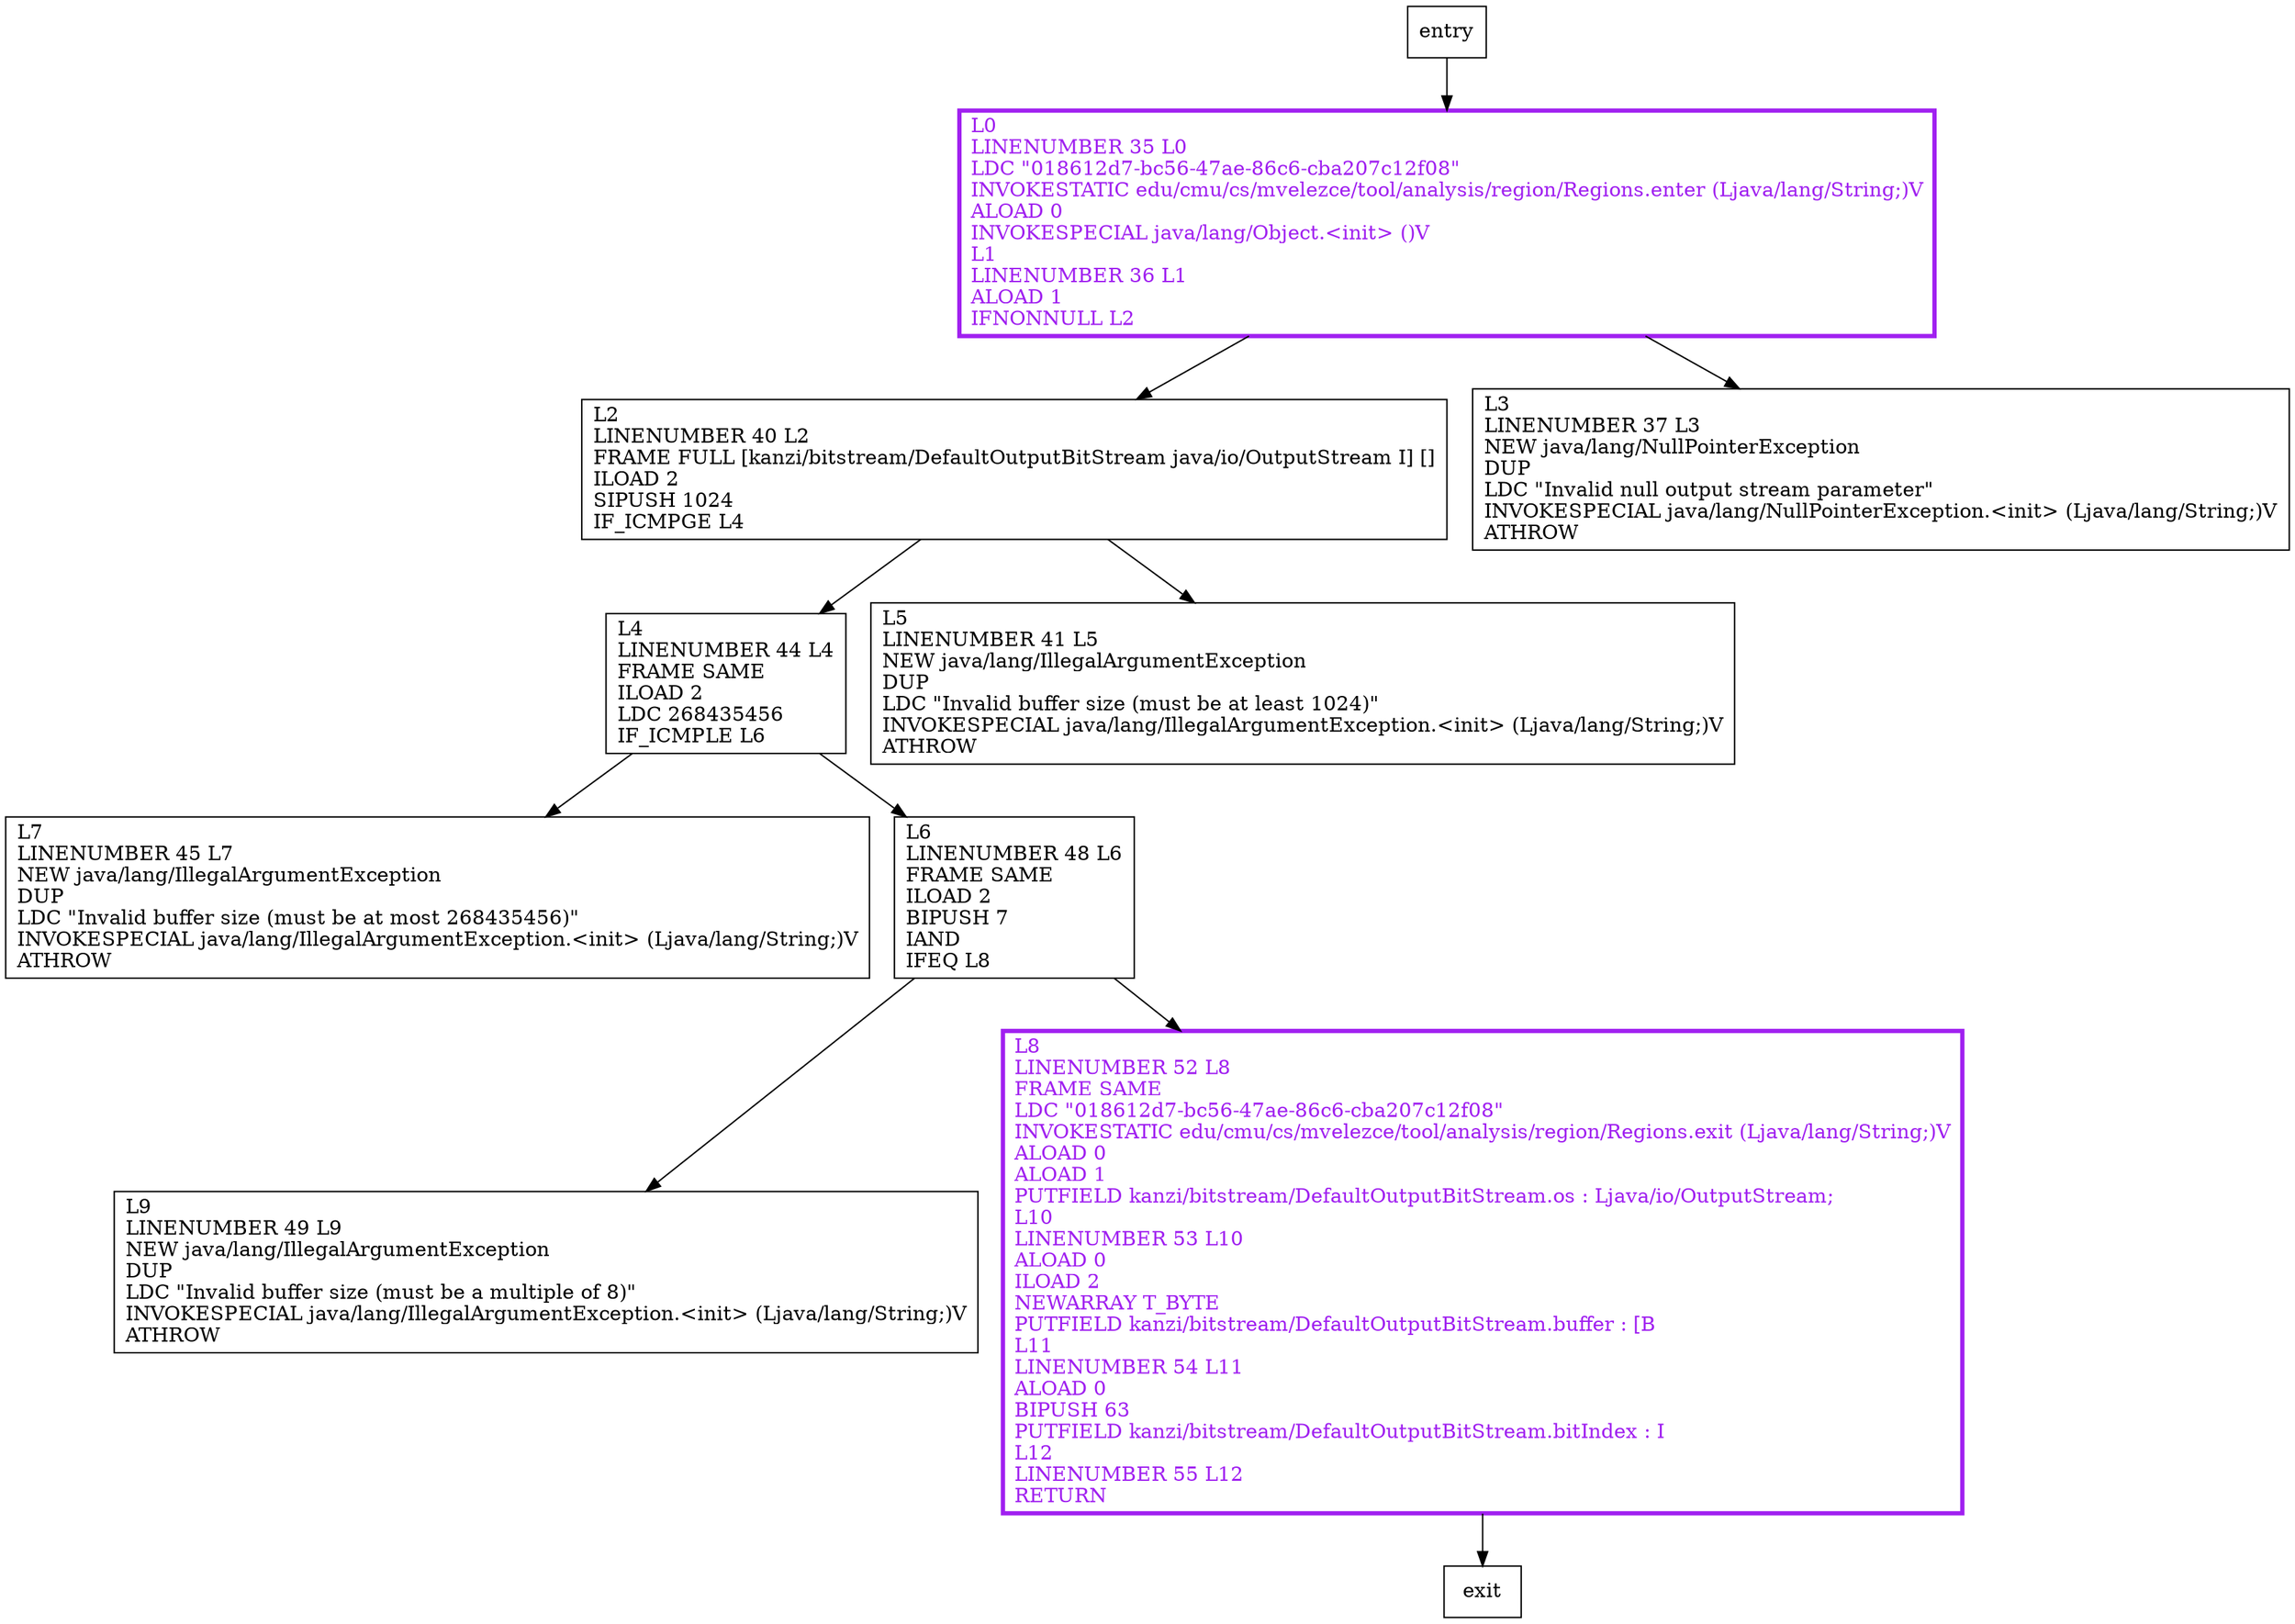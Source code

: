 digraph <init> {
node [shape=record];
197670501 [label="L0\lLINENUMBER 35 L0\lLDC \"018612d7-bc56-47ae-86c6-cba207c12f08\"\lINVOKESTATIC edu/cmu/cs/mvelezce/tool/analysis/region/Regions.enter (Ljava/lang/String;)V\lALOAD 0\lINVOKESPECIAL java/lang/Object.\<init\> ()V\lL1\lLINENUMBER 36 L1\lALOAD 1\lIFNONNULL L2\l"];
1118220783 [label="L7\lLINENUMBER 45 L7\lNEW java/lang/IllegalArgumentException\lDUP\lLDC \"Invalid buffer size (must be at most 268435456)\"\lINVOKESPECIAL java/lang/IllegalArgumentException.\<init\> (Ljava/lang/String;)V\lATHROW\l"];
737187137 [label="L4\lLINENUMBER 44 L4\lFRAME SAME\lILOAD 2\lLDC 268435456\lIF_ICMPLE L6\l"];
2078761279 [label="L2\lLINENUMBER 40 L2\lFRAME FULL [kanzi/bitstream/DefaultOutputBitStream java/io/OutputStream I] []\lILOAD 2\lSIPUSH 1024\lIF_ICMPGE L4\l"];
64380252 [label="L9\lLINENUMBER 49 L9\lNEW java/lang/IllegalArgumentException\lDUP\lLDC \"Invalid buffer size (must be a multiple of 8)\"\lINVOKESPECIAL java/lang/IllegalArgumentException.\<init\> (Ljava/lang/String;)V\lATHROW\l"];
1842576999 [label="L8\lLINENUMBER 52 L8\lFRAME SAME\lLDC \"018612d7-bc56-47ae-86c6-cba207c12f08\"\lINVOKESTATIC edu/cmu/cs/mvelezce/tool/analysis/region/Regions.exit (Ljava/lang/String;)V\lALOAD 0\lALOAD 1\lPUTFIELD kanzi/bitstream/DefaultOutputBitStream.os : Ljava/io/OutputStream;\lL10\lLINENUMBER 53 L10\lALOAD 0\lILOAD 2\lNEWARRAY T_BYTE\lPUTFIELD kanzi/bitstream/DefaultOutputBitStream.buffer : [B\lL11\lLINENUMBER 54 L11\lALOAD 0\lBIPUSH 63\lPUTFIELD kanzi/bitstream/DefaultOutputBitStream.bitIndex : I\lL12\lLINENUMBER 55 L12\lRETURN\l"];
1640097092 [label="L5\lLINENUMBER 41 L5\lNEW java/lang/IllegalArgumentException\lDUP\lLDC \"Invalid buffer size (must be at least 1024)\"\lINVOKESPECIAL java/lang/IllegalArgumentException.\<init\> (Ljava/lang/String;)V\lATHROW\l"];
569347802 [label="L6\lLINENUMBER 48 L6\lFRAME SAME\lILOAD 2\lBIPUSH 7\lIAND\lIFEQ L8\l"];
1977800985 [label="L3\lLINENUMBER 37 L3\lNEW java/lang/NullPointerException\lDUP\lLDC \"Invalid null output stream parameter\"\lINVOKESPECIAL java/lang/NullPointerException.\<init\> (Ljava/lang/String;)V\lATHROW\l"];
entry;
exit;
197670501 -> 2078761279;
197670501 -> 1977800985;
entry -> 197670501;
737187137 -> 1118220783;
737187137 -> 569347802;
2078761279 -> 737187137;
2078761279 -> 1640097092;
1842576999 -> exit;
569347802 -> 64380252;
569347802 -> 1842576999;
197670501[fontcolor="purple", penwidth=3, color="purple"];
1842576999[fontcolor="purple", penwidth=3, color="purple"];
}

